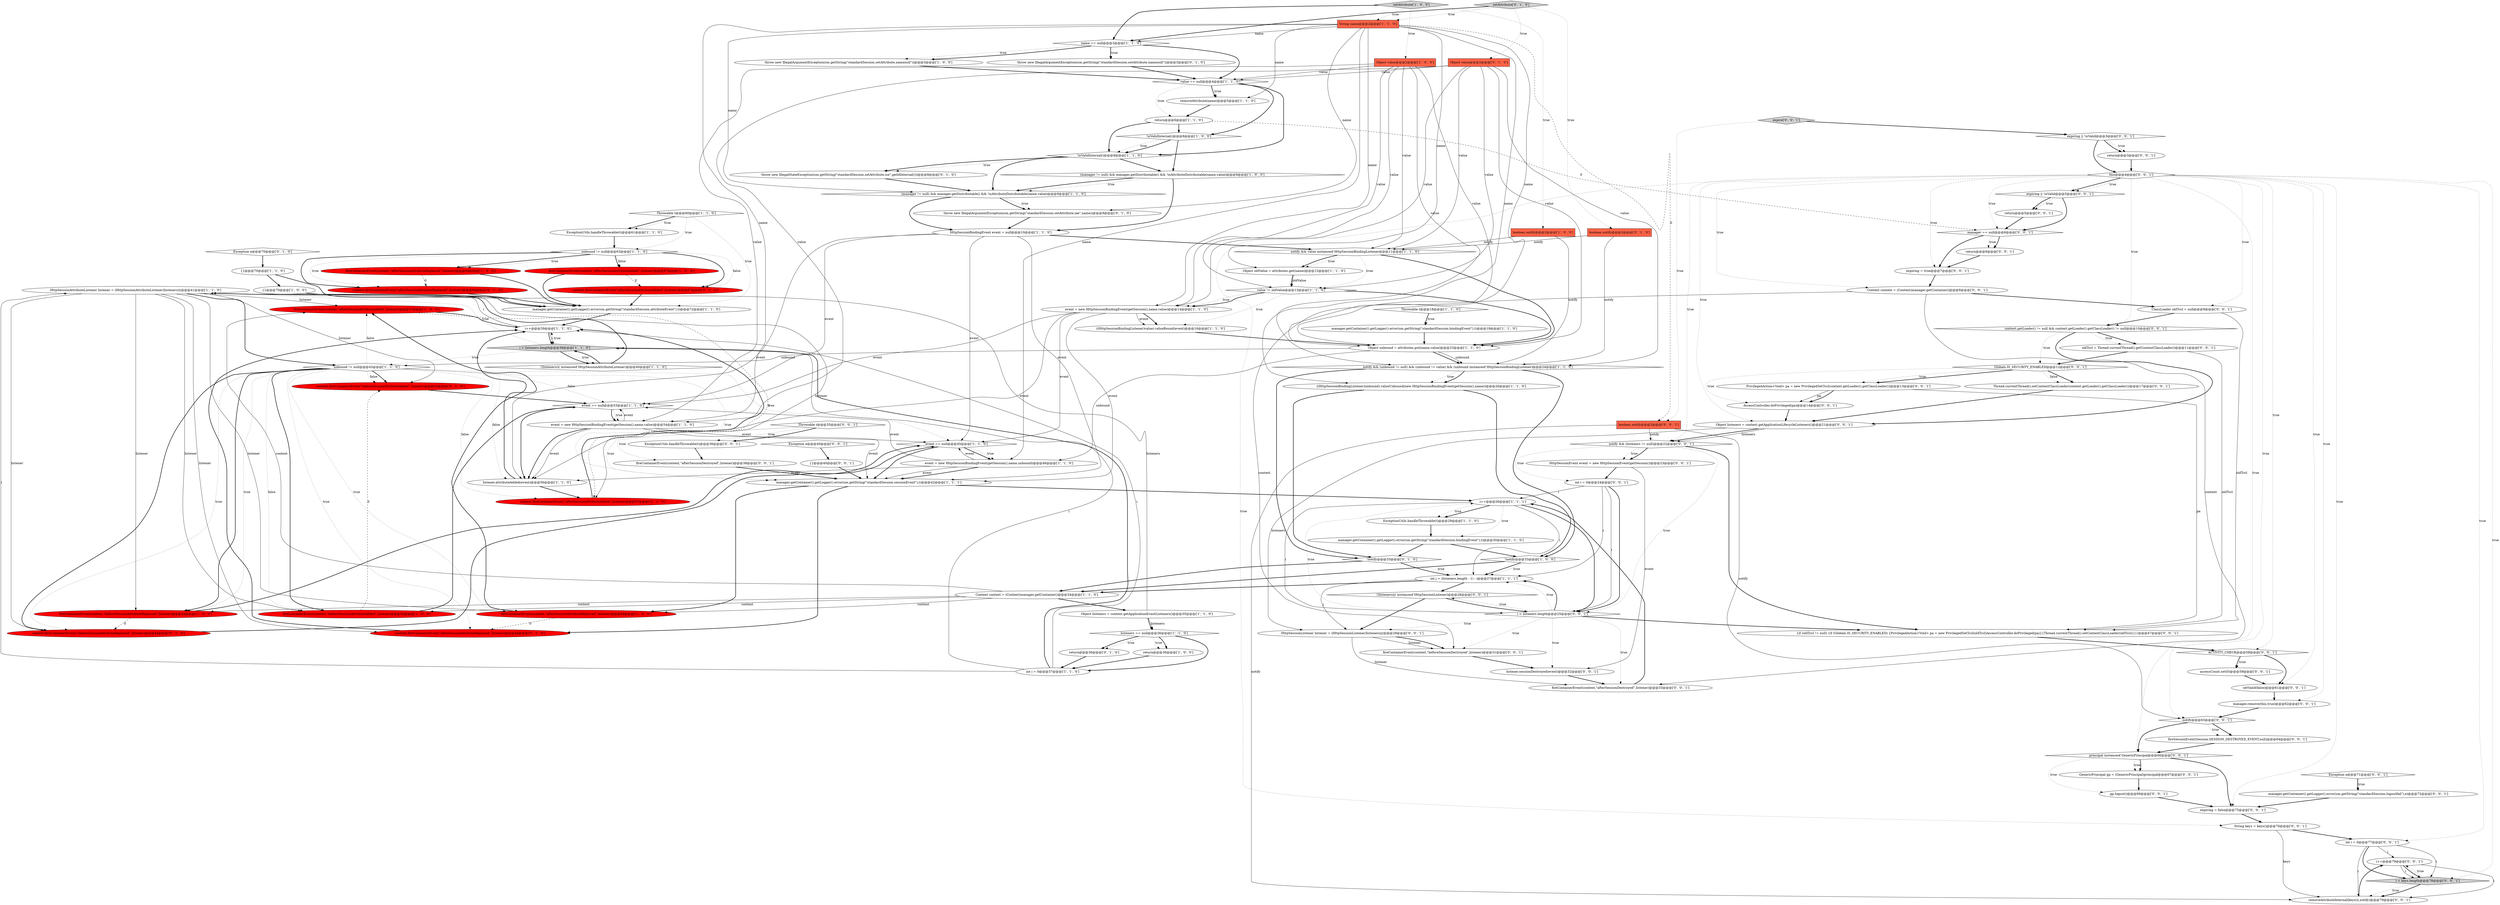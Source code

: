 digraph {
0 [style = filled, label = "HttpSessionAttributeListener listener = (HttpSessionAttributeListener)listeners(i(@@@41@@@['1', '1', '0']", fillcolor = white, shape = ellipse image = "AAA0AAABBB1BBB"];
12 [style = filled, label = "fireContainerEvent(context,\"afterSessionAttributeAdded\",listener)@@@57@@@['1', '0', '0']", fillcolor = red, shape = ellipse image = "AAA1AAABBB1BBB"];
103 [style = filled, label = "fireContainerEvent(context,\"afterSessionDestroyed\",listener)@@@38@@@['0', '0', '1']", fillcolor = white, shape = ellipse image = "AAA0AAABBB3BBB"];
53 [style = filled, label = "Object listeners = context.getApplicationEventListeners()@@@35@@@['1', '1', '0']", fillcolor = white, shape = ellipse image = "AAA0AAABBB1BBB"];
2 [style = filled, label = "ExceptionUtils.handleThrowable(t)@@@61@@@['1', '1', '0']", fillcolor = white, shape = ellipse image = "AAA0AAABBB1BBB"];
11 [style = filled, label = "listener.attributeAdded(event)@@@56@@@['1', '1', '0']", fillcolor = white, shape = ellipse image = "AAA0AAABBB1BBB"];
66 [style = filled, label = "context.fireContainerEvent(\"beforeSessionAttributeAdded\",listener)@@@52@@@['0', '1', '0']", fillcolor = red, shape = ellipse image = "AAA1AAABBB2BBB"];
37 [style = filled, label = "!notify@@@33@@@['1', '0', '0']", fillcolor = white, shape = diamond image = "AAA0AAABBB1BBB"];
19 [style = filled, label = "fireContainerEvent(context,\"beforeSessionAttributeAdded\",listener)@@@52@@@['1', '0', '0']", fillcolor = red, shape = ellipse image = "AAA1AAABBB1BBB"];
56 [style = filled, label = "event == null@@@53@@@['1', '1', '0']", fillcolor = white, shape = diamond image = "AAA0AAABBB1BBB"];
77 [style = filled, label = "oldTccl = Thread.currentThread().getContextClassLoader()@@@11@@@['0', '0', '1']", fillcolor = white, shape = ellipse image = "AAA0AAABBB3BBB"];
49 [style = filled, label = "fireContainerEvent(context,\"afterSessionAttributeReplaced\",listener)@@@64@@@['1', '0', '0']", fillcolor = red, shape = ellipse image = "AAA1AAABBB1BBB"];
98 [style = filled, label = "PrivilegedAction<Void> pa = new PrivilegedSetTccl(context.getLoader().getClassLoader())@@@13@@@['0', '0', '1']", fillcolor = white, shape = ellipse image = "AAA0AAABBB3BBB"];
90 [style = filled, label = "fireContainerEvent(context,\"afterSessionDestroyed\",listener)@@@33@@@['0', '0', '1']", fillcolor = white, shape = ellipse image = "AAA0AAABBB3BBB"];
7 [style = filled, label = "fireContainerEvent(context,\"afterSessionAttributeAdded\",listener)@@@67@@@['1', '0', '0']", fillcolor = red, shape = ellipse image = "AAA1AAABBB1BBB"];
15 [style = filled, label = "{}@@@70@@@['1', '0', '0']", fillcolor = white, shape = ellipse image = "AAA0AAABBB1BBB"];
109 [style = filled, label = "expiring = false@@@75@@@['0', '0', '1']", fillcolor = white, shape = ellipse image = "AAA0AAABBB3BBB"];
84 [style = filled, label = "{if (oldTccl != null) {if (Globals.IS_SECURITY_ENABLED) {PrivilegedAction<Void> pa = new PrivilegedSetTccl(oldTccl)AccessController.doPrivileged(pa)}{Thread.currentThread().setContextClassLoader(oldTccl)}}}@@@47@@@['0', '0', '1']", fillcolor = white, shape = ellipse image = "AAA0AAABBB3BBB"];
80 [style = filled, label = "notify@@@63@@@['0', '0', '1']", fillcolor = white, shape = diamond image = "AAA0AAABBB3BBB"];
97 [style = filled, label = "accessCount.set(0)@@@59@@@['0', '0', '1']", fillcolor = white, shape = ellipse image = "AAA0AAABBB3BBB"];
32 [style = filled, label = "name == null@@@3@@@['1', '1', '0']", fillcolor = white, shape = diamond image = "AAA0AAABBB1BBB"];
105 [style = filled, label = "this@@@4@@@['0', '0', '1']", fillcolor = white, shape = diamond image = "AAA0AAABBB3BBB"];
14 [style = filled, label = "value != oldValue@@@13@@@['1', '1', '0']", fillcolor = white, shape = diamond image = "AAA0AAABBB1BBB"];
113 [style = filled, label = "ACTIVITY_CHECK@@@58@@@['0', '0', '1']", fillcolor = white, shape = diamond image = "AAA0AAABBB3BBB"];
44 [style = filled, label = "event = new HttpSessionBindingEvent(getSession(),name,value)@@@14@@@['1', '1', '0']", fillcolor = white, shape = ellipse image = "AAA0AAABBB1BBB"];
33 [style = filled, label = "!(listeners(i( instanceof HttpSessionAttributeListener)@@@40@@@['1', '1', '0']", fillcolor = white, shape = diamond image = "AAA0AAABBB1BBB"];
27 [style = filled, label = "!isValidInternal()@@@8@@@['1', '0', '0']", fillcolor = white, shape = diamond image = "AAA0AAABBB1BBB"];
63 [style = filled, label = "throw new IllegalArgumentException(sm.getString(\"standardSession.setAttribute.namenull\"))@@@3@@@['0', '1', '0']", fillcolor = white, shape = ellipse image = "AAA0AAABBB2BBB"];
59 [style = filled, label = "context.fireContainerEvent(\"beforeSessionAttributeReplaced\",listener)@@@44@@@['0', '1', '0']", fillcolor = red, shape = ellipse image = "AAA1AAABBB2BBB"];
18 [style = filled, label = "((HttpSessionBindingListener)value).valueBound(event)@@@16@@@['1', '1', '0']", fillcolor = white, shape = ellipse image = "AAA0AAABBB1BBB"];
10 [style = filled, label = "Object oldValue = attributes.get(name)@@@12@@@['1', '1', '0']", fillcolor = white, shape = ellipse image = "AAA0AAABBB1BBB"];
68 [style = filled, label = "setAttribute['0', '1', '0']", fillcolor = lightgray, shape = diamond image = "AAA0AAABBB2BBB"];
92 [style = filled, label = "Thread.currentThread().setContextClassLoader(context.getLoader().getClassLoader())@@@17@@@['0', '0', '1']", fillcolor = white, shape = ellipse image = "AAA0AAABBB3BBB"];
69 [style = filled, label = "context.fireContainerEvent(\"afterSessionAttributeAdded\",listener)@@@67@@@['0', '1', '0']", fillcolor = red, shape = ellipse image = "AAA1AAABBB2BBB"];
6 [style = filled, label = "Context context = (Context)manager.getContainer()@@@34@@@['1', '1', '0']", fillcolor = white, shape = ellipse image = "AAA0AAABBB1BBB"];
121 [style = filled, label = "Throwable t@@@35@@@['0', '0', '1']", fillcolor = white, shape = diamond image = "AAA0AAABBB3BBB"];
9 [style = filled, label = "unbound != null@@@63@@@['1', '1', '0']", fillcolor = white, shape = diamond image = "AAA0AAABBB1BBB"];
51 [style = filled, label = "unbound != null@@@43@@@['1', '1', '0']", fillcolor = white, shape = diamond image = "AAA0AAABBB1BBB"];
74 [style = filled, label = "AccessController.doPrivileged(pa)@@@14@@@['0', '0', '1']", fillcolor = white, shape = ellipse image = "AAA0AAABBB3BBB"];
79 [style = filled, label = "!(listeners(j( instanceof HttpSessionListener)@@@28@@@['0', '0', '1']", fillcolor = white, shape = diamond image = "AAA0AAABBB3BBB"];
65 [style = filled, label = "context.fireContainerEvent(\"afterSessionAttributeReplaced\",listener)@@@49@@@['0', '1', '0']", fillcolor = red, shape = ellipse image = "AAA1AAABBB2BBB"];
31 [style = filled, label = "return@@@36@@@['1', '0', '0']", fillcolor = white, shape = ellipse image = "AAA0AAABBB1BBB"];
87 [style = filled, label = "GenericPrincipal gp = (GenericPrincipal)principal@@@67@@@['0', '0', '1']", fillcolor = white, shape = ellipse image = "AAA0AAABBB3BBB"];
17 [style = filled, label = "manager.getContainer().getLogger().error(sm.getString(\"standardSession.sessionEvent\"),t)@@@42@@@['1', '1', '1']", fillcolor = white, shape = ellipse image = "AAA0AAABBB1BBB"];
8 [style = filled, label = "event == null@@@45@@@['1', '1', '0']", fillcolor = white, shape = diamond image = "AAA0AAABBB1BBB"];
94 [style = filled, label = "gp.logout()@@@69@@@['0', '0', '1']", fillcolor = white, shape = ellipse image = "AAA0AAABBB3BBB"];
75 [style = filled, label = "ExceptionUtils.handleThrowable(t)@@@36@@@['0', '0', '1']", fillcolor = white, shape = ellipse image = "AAA0AAABBB3BBB"];
86 [style = filled, label = "manager == null@@@6@@@['0', '0', '1']", fillcolor = white, shape = diamond image = "AAA0AAABBB3BBB"];
112 [style = filled, label = "fireContainerEvent(context,\"beforeSessionDestroyed\",listener)@@@31@@@['0', '0', '1']", fillcolor = white, shape = ellipse image = "AAA0AAABBB3BBB"];
116 [style = filled, label = "boolean notify@@@2@@@['0', '0', '1']", fillcolor = tomato, shape = box image = "AAA0AAABBB3BBB"];
47 [style = filled, label = "(manager != null) && manager.getDistributable() && !isAttributeDistributable(name,value)@@@9@@@['1', '1', '0']", fillcolor = white, shape = diamond image = "AAA0AAABBB1BBB"];
76 [style = filled, label = "return@@@3@@@['0', '0', '1']", fillcolor = white, shape = ellipse image = "AAA0AAABBB3BBB"];
101 [style = filled, label = "Exception e@@@40@@@['0', '0', '1']", fillcolor = white, shape = diamond image = "AAA0AAABBB3BBB"];
115 [style = filled, label = "HttpSessionEvent event = new HttpSessionEvent(getSession())@@@23@@@['0', '0', '1']", fillcolor = white, shape = ellipse image = "AAA0AAABBB3BBB"];
117 [style = filled, label = "fireSessionEvent(Session.SESSION_DESTROYED_EVENT,null)@@@64@@@['0', '0', '1']", fillcolor = white, shape = ellipse image = "AAA0AAABBB3BBB"];
54 [style = filled, label = "ExceptionUtils.handleThrowable(t)@@@29@@@['1', '1', '0']", fillcolor = white, shape = ellipse image = "AAA0AAABBB1BBB"];
30 [style = filled, label = "notify && value instanceof HttpSessionBindingListener@@@11@@@['1', '1', '0']", fillcolor = white, shape = diamond image = "AAA0AAABBB1BBB"];
24 [style = filled, label = "i < listeners.length@@@38@@@['1', '1', '0']", fillcolor = lightgray, shape = diamond image = "AAA0AAABBB1BBB"];
60 [style = filled, label = "!notify@@@33@@@['0', '1', '0']", fillcolor = white, shape = diamond image = "AAA0AAABBB2BBB"];
26 [style = filled, label = "i++@@@26@@@['1', '1', '1']", fillcolor = white, shape = ellipse image = "AAA0AAABBB1BBB"];
64 [style = filled, label = "boolean notify@@@2@@@['0', '1', '0']", fillcolor = tomato, shape = box image = "AAA0AAABBB2BBB"];
110 [style = filled, label = "Context context = (Context)manager.getContainer()@@@8@@@['0', '0', '1']", fillcolor = white, shape = ellipse image = "AAA0AAABBB3BBB"];
120 [style = filled, label = "ClassLoader oldTccl = null@@@9@@@['0', '0', '1']", fillcolor = white, shape = ellipse image = "AAA0AAABBB3BBB"];
99 [style = filled, label = "principal instanceof GenericPrincipal@@@66@@@['0', '0', '1']", fillcolor = white, shape = diamond image = "AAA0AAABBB3BBB"];
58 [style = filled, label = "Exception e@@@70@@@['0', '1', '0']", fillcolor = white, shape = diamond image = "AAA0AAABBB2BBB"];
40 [style = filled, label = "int j = (listeners.length - 1) - i@@@27@@@['1', '1', '1']", fillcolor = white, shape = ellipse image = "AAA0AAABBB1BBB"];
78 [style = filled, label = "i++@@@79@@@['0', '0', '1']", fillcolor = white, shape = ellipse image = "AAA0AAABBB3BBB"];
91 [style = filled, label = "notify && (listeners != null)@@@22@@@['0', '0', '1']", fillcolor = white, shape = diamond image = "AAA0AAABBB3BBB"];
48 [style = filled, label = "listeners == null@@@36@@@['1', '1', '0']", fillcolor = white, shape = diamond image = "AAA0AAABBB1BBB"];
100 [style = filled, label = "Object listeners = context.getApplicationLifecycleListeners()@@@21@@@['0', '0', '1']", fillcolor = white, shape = ellipse image = "AAA0AAABBB3BBB"];
52 [style = filled, label = "boolean notify@@@2@@@['1', '0', '0']", fillcolor = tomato, shape = box image = "AAA0AAABBB1BBB"];
107 [style = filled, label = "listener.sessionDestroyed(event)@@@32@@@['0', '0', '1']", fillcolor = white, shape = ellipse image = "AAA0AAABBB3BBB"];
5 [style = filled, label = "notify && (unbound != null) && (unbound != value) && (unbound instanceof HttpSessionBindingListener)@@@24@@@['1', '1', '0']", fillcolor = white, shape = diamond image = "AAA0AAABBB1BBB"];
36 [style = filled, label = "int i = 0@@@37@@@['1', '1', '0']", fillcolor = white, shape = ellipse image = "AAA0AAABBB1BBB"];
96 [style = filled, label = "HttpSessionListener listener = (HttpSessionListener)listeners(j(@@@29@@@['0', '0', '1']", fillcolor = white, shape = ellipse image = "AAA0AAABBB3BBB"];
71 [style = filled, label = "context.fireContainerEvent(\"afterSessionAttributeReplaced\",listener)@@@64@@@['0', '1', '0']", fillcolor = red, shape = ellipse image = "AAA1AAABBB2BBB"];
55 [style = filled, label = "String name@@@2@@@['1', '1', '0']", fillcolor = tomato, shape = box image = "AAA0AAABBB1BBB"];
23 [style = filled, label = "fireContainerEvent(context,\"afterSessionAttributeReplaced\",listener)@@@49@@@['1', '0', '0']", fillcolor = red, shape = ellipse image = "AAA1AAABBB1BBB"];
16 [style = filled, label = "fireContainerEvent(context,\"beforeSessionAttributeReplaced\",listener)@@@44@@@['1', '0', '0']", fillcolor = red, shape = ellipse image = "AAA1AAABBB1BBB"];
67 [style = filled, label = "return@@@36@@@['0', '1', '0']", fillcolor = white, shape = ellipse image = "AAA0AAABBB2BBB"];
82 [style = filled, label = "return@@@6@@@['0', '0', '1']", fillcolor = white, shape = ellipse image = "AAA0AAABBB3BBB"];
50 [style = filled, label = "((HttpSessionBindingListener)unbound).valueUnbound(new HttpSessionBindingEvent(getSession(),name))@@@26@@@['1', '1', '0']", fillcolor = white, shape = ellipse image = "AAA0AAABBB1BBB"];
41 [style = filled, label = "i++@@@39@@@['1', '1', '0']", fillcolor = white, shape = ellipse image = "AAA0AAABBB1BBB"];
70 [style = filled, label = "context.fireContainerEvent(\"afterSessionAttributeAdded\",listener)@@@57@@@['0', '1', '0']", fillcolor = red, shape = ellipse image = "AAA1AAABBB2BBB"];
93 [style = filled, label = "expiring || !isValid@@@5@@@['0', '0', '1']", fillcolor = white, shape = diamond image = "AAA0AAABBB3BBB"];
119 [style = filled, label = "i < keys.length@@@78@@@['0', '0', '1']", fillcolor = lightgray, shape = diamond image = "AAA0AAABBB3BBB"];
102 [style = filled, label = "String keys = keys()@@@76@@@['0', '0', '1']", fillcolor = white, shape = ellipse image = "AAA0AAABBB3BBB"];
122 [style = filled, label = "int i = 0@@@77@@@['0', '0', '1']", fillcolor = white, shape = ellipse image = "AAA0AAABBB3BBB"];
83 [style = filled, label = "expire['0', '0', '1']", fillcolor = lightgray, shape = diamond image = "AAA0AAABBB3BBB"];
22 [style = filled, label = "Throwable t@@@60@@@['1', '1', '0']", fillcolor = white, shape = diamond image = "AAA0AAABBB1BBB"];
3 [style = filled, label = "Throwable t@@@18@@@['1', '1', '0']", fillcolor = white, shape = diamond image = "AAA0AAABBB1BBB"];
57 [style = filled, label = "throw new IllegalArgumentException(sm.getString(\"standardSession.setAttribute.iae\",name))@@@9@@@['0', '1', '0']", fillcolor = white, shape = ellipse image = "AAA0AAABBB2BBB"];
1 [style = filled, label = "event = new HttpSessionBindingEvent(getSession(),name,unbound)@@@46@@@['1', '1', '0']", fillcolor = white, shape = ellipse image = "AAA0AAABBB1BBB"];
106 [style = filled, label = "int i = 0@@@24@@@['0', '0', '1']", fillcolor = white, shape = ellipse image = "AAA0AAABBB3BBB"];
81 [style = filled, label = "expiring || !isValid@@@3@@@['0', '0', '1']", fillcolor = white, shape = diamond image = "AAA0AAABBB3BBB"];
108 [style = filled, label = "return@@@5@@@['0', '0', '1']", fillcolor = white, shape = ellipse image = "AAA0AAABBB3BBB"];
4 [style = filled, label = "removeAttribute(name)@@@5@@@['1', '1', '0']", fillcolor = white, shape = ellipse image = "AAA0AAABBB1BBB"];
25 [style = filled, label = "manager.getContainer().getLogger().error(sm.getString(\"standardSession.attributeEvent\"),t)@@@72@@@['1', '1', '0']", fillcolor = white, shape = ellipse image = "AAA0AAABBB1BBB"];
114 [style = filled, label = "removeAttributeInternal(keys(i(,notify)@@@79@@@['0', '0', '1']", fillcolor = white, shape = ellipse image = "AAA0AAABBB3BBB"];
89 [style = filled, label = "manager.getContainer().getLogger().error(sm.getString(\"standardSession.logoutfail\"),e)@@@72@@@['0', '0', '1']", fillcolor = white, shape = ellipse image = "AAA0AAABBB3BBB"];
85 [style = filled, label = "Globals.IS_SECURITY_ENABLED@@@12@@@['0', '0', '1']", fillcolor = white, shape = diamond image = "AAA0AAABBB3BBB"];
29 [style = filled, label = "(manager != null) && manager.getDistributable() && !isAttributeDistributable(name,value)@@@9@@@['1', '0', '0']", fillcolor = white, shape = diamond image = "AAA0AAABBB1BBB"];
21 [style = filled, label = "Object value@@@2@@@['1', '0', '0']", fillcolor = tomato, shape = box image = "AAA0AAABBB1BBB"];
46 [style = filled, label = "HttpSessionBindingEvent event = null@@@10@@@['1', '1', '0']", fillcolor = white, shape = ellipse image = "AAA0AAABBB1BBB"];
43 [style = filled, label = "manager.getContainer().getLogger().error(sm.getString(\"standardSession.bindingEvent\"),t)@@@30@@@['1', '1', '0']", fillcolor = white, shape = ellipse image = "AAA0AAABBB1BBB"];
61 [style = filled, label = "Object value@@@2@@@['0', '1', '0']", fillcolor = tomato, shape = box image = "AAA0AAABBB2BBB"];
35 [style = filled, label = "setAttribute['1', '0', '0']", fillcolor = lightgray, shape = diamond image = "AAA0AAABBB1BBB"];
39 [style = filled, label = "return@@@6@@@['1', '1', '0']", fillcolor = white, shape = ellipse image = "AAA0AAABBB1BBB"];
42 [style = filled, label = "!isValidInternal()@@@8@@@['1', '1', '0']", fillcolor = white, shape = diamond image = "AAA0AAABBB1BBB"];
13 [style = filled, label = "throw new IllegalArgumentException(sm.getString(\"standardSession.setAttribute.namenull\"))@@@3@@@['1', '0', '0']", fillcolor = white, shape = ellipse image = "AAA0AAABBB1BBB"];
20 [style = filled, label = "event = new HttpSessionBindingEvent(getSession(),name,value)@@@54@@@['1', '1', '0']", fillcolor = white, shape = ellipse image = "AAA0AAABBB1BBB"];
118 [style = filled, label = "expiring = true@@@7@@@['0', '0', '1']", fillcolor = white, shape = ellipse image = "AAA0AAABBB3BBB"];
95 [style = filled, label = "{}@@@40@@@['0', '0', '1']", fillcolor = white, shape = ellipse image = "AAA0AAABBB3BBB"];
38 [style = filled, label = "Object unbound = attributes.put(name,value)@@@23@@@['1', '1', '0']", fillcolor = white, shape = ellipse image = "AAA0AAABBB1BBB"];
73 [style = filled, label = "i < listeners.length@@@25@@@['0', '0', '1']", fillcolor = white, shape = diamond image = "AAA0AAABBB3BBB"];
34 [style = filled, label = "value == null@@@4@@@['1', '1', '0']", fillcolor = white, shape = diamond image = "AAA0AAABBB1BBB"];
45 [style = filled, label = "manager.getContainer().getLogger().error(sm.getString(\"standardSession.bindingEvent\"),t)@@@19@@@['1', '1', '0']", fillcolor = white, shape = ellipse image = "AAA0AAABBB1BBB"];
28 [style = filled, label = "{}@@@70@@@['1', '1', '0']", fillcolor = white, shape = ellipse image = "AAA0AAABBB1BBB"];
104 [style = filled, label = "setValid(false)@@@61@@@['0', '0', '1']", fillcolor = white, shape = ellipse image = "AAA0AAABBB3BBB"];
72 [style = filled, label = "manager.remove(this,true)@@@62@@@['0', '0', '1']", fillcolor = white, shape = ellipse image = "AAA0AAABBB3BBB"];
111 [style = filled, label = "Exception e@@@71@@@['0', '0', '1']", fillcolor = white, shape = diamond image = "AAA0AAABBB3BBB"];
88 [style = filled, label = "context.getLoader() != null && context.getLoader().getClassLoader() != null@@@10@@@['0', '0', '1']", fillcolor = white, shape = diamond image = "AAA0AAABBB3BBB"];
62 [style = filled, label = "throw new IllegalStateException(sm.getString(\"standardSession.setAttribute.ise\",getIdInternal()))@@@8@@@['0', '1', '0']", fillcolor = white, shape = ellipse image = "AAA0AAABBB2BBB"];
85->74 [style = dotted, label="true"];
15->25 [style = bold, label=""];
55->47 [style = solid, label="name"];
106->26 [style = solid, label="i"];
24->33 [style = dotted, label="true"];
73->112 [style = dotted, label="true"];
55->10 [style = solid, label="name"];
121->17 [style = dotted, label="true"];
93->86 [style = bold, label=""];
86->118 [style = bold, label=""];
33->0 [style = bold, label=""];
121->75 [style = dotted, label="true"];
29->46 [style = bold, label=""];
45->38 [style = bold, label=""];
28->25 [style = bold, label=""];
44->18 [style = bold, label=""];
32->13 [style = dotted, label="true"];
48->67 [style = dotted, label="true"];
118->110 [style = bold, label=""];
51->23 [style = dotted, label="true"];
51->56 [style = dotted, label="false"];
57->46 [style = bold, label=""];
36->41 [style = solid, label="i"];
116->91 [style = solid, label="notify"];
68->32 [style = bold, label=""];
21->38 [style = solid, label="value"];
120->84 [style = solid, label="oldTccl"];
39->86 [style = dashed, label="0"];
73->84 [style = bold, label=""];
1->17 [style = bold, label=""];
99->87 [style = dotted, label="true"];
26->43 [style = dotted, label="true"];
49->25 [style = bold, label=""];
119->78 [style = dotted, label="true"];
115->106 [style = bold, label=""];
40->79 [style = bold, label=""];
122->119 [style = bold, label=""];
105->100 [style = dotted, label="true"];
122->114 [style = solid, label="i"];
120->88 [style = bold, label=""];
27->42 [style = dotted, label="true"];
55->50 [style = solid, label="name"];
60->40 [style = dotted, label="true"];
105->122 [style = dotted, label="true"];
38->5 [style = bold, label=""];
105->110 [style = dotted, label="true"];
30->10 [style = dotted, label="true"];
25->41 [style = bold, label=""];
23->41 [style = bold, label=""];
1->56 [style = solid, label="event"];
85->98 [style = bold, label=""];
80->99 [style = bold, label=""];
98->74 [style = solid, label="pa"];
26->54 [style = bold, label=""];
105->120 [style = dotted, label="true"];
9->49 [style = bold, label=""];
49->71 [style = dashed, label="0"];
26->73 [style = bold, label=""];
78->114 [style = solid, label="i"];
5->60 [style = bold, label=""];
47->46 [style = bold, label=""];
55->32 [style = solid, label="name"];
43->37 [style = bold, label=""];
78->119 [style = solid, label="i"];
39->27 [style = bold, label=""];
93->108 [style = dotted, label="true"];
0->23 [style = solid, label="listener"];
0->51 [style = bold, label=""];
105->86 [style = dotted, label="true"];
56->20 [style = bold, label=""];
47->57 [style = dotted, label="true"];
32->13 [style = bold, label=""];
105->72 [style = dotted, label="true"];
66->56 [style = bold, label=""];
80->117 [style = bold, label=""];
81->76 [style = dotted, label="true"];
53->0 [style = solid, label="listeners"];
100->91 [style = bold, label=""];
102->122 [style = bold, label=""];
12->70 [style = dashed, label="0"];
63->34 [style = bold, label=""];
89->109 [style = bold, label=""];
0->59 [style = solid, label="listener"];
88->85 [style = dotted, label="true"];
88->100 [style = bold, label=""];
88->77 [style = bold, label=""];
110->90 [style = solid, label="context"];
116->114 [style = solid, label="notify"];
73->90 [style = dotted, label="true"];
8->1 [style = bold, label=""];
72->80 [style = bold, label=""];
46->11 [style = solid, label="event"];
101->95 [style = bold, label=""];
60->6 [style = bold, label=""];
52->30 [style = solid, label="notify"];
121->103 [style = dotted, label="true"];
5->37 [style = bold, label=""];
20->17 [style = solid, label="event"];
18->38 [style = bold, label=""];
113->97 [style = dotted, label="true"];
105->102 [style = dotted, label="true"];
94->109 [style = bold, label=""];
0->19 [style = solid, label="listener"];
64->30 [style = solid, label="notify"];
20->11 [style = solid, label="event"];
91->115 [style = dotted, label="true"];
102->114 [style = solid, label="keys"];
14->38 [style = bold, label=""];
100->91 [style = solid, label="listeners"];
51->16 [style = bold, label=""];
17->65 [style = bold, label=""];
38->51 [style = solid, label="unbound"];
8->17 [style = bold, label=""];
6->53 [style = bold, label=""];
113->97 [style = bold, label=""];
61->44 [style = solid, label="value"];
96->90 [style = solid, label="listener"];
30->10 [style = bold, label=""];
39->42 [style = bold, label=""];
51->16 [style = dotted, label="true"];
21->14 [style = solid, label="value"];
1->17 [style = solid, label="event"];
100->96 [style = solid, label="listeners"];
105->91 [style = dotted, label="true"];
54->43 [style = bold, label=""];
4->39 [style = bold, label=""];
3->45 [style = bold, label=""];
22->25 [style = dotted, label="true"];
65->41 [style = bold, label=""];
93->108 [style = bold, label=""];
41->0 [style = solid, label="i"];
116->80 [style = solid, label="notify"];
35->32 [style = bold, label=""];
26->54 [style = dotted, label="true"];
80->117 [style = dotted, label="true"];
96->112 [style = solid, label="listener"];
30->14 [style = dotted, label="true"];
53->48 [style = solid, label="listeners"];
111->89 [style = dotted, label="true"];
78->119 [style = bold, label=""];
34->4 [style = dotted, label="true"];
98->84 [style = solid, label="pa"];
77->85 [style = bold, label=""];
61->14 [style = solid, label="value"];
42->62 [style = bold, label=""];
5->50 [style = dotted, label="true"];
109->102 [style = bold, label=""];
51->12 [style = dotted, label="false"];
98->74 [style = bold, label=""];
30->38 [style = bold, label=""];
17->26 [style = bold, label=""];
28->15 [style = bold, label=""];
68->61 [style = dotted, label="true"];
79->96 [style = bold, label=""];
73->79 [style = dotted, label="true"];
51->11 [style = dotted, label="false"];
110->112 [style = solid, label="context"];
27->42 [style = bold, label=""];
51->59 [style = bold, label=""];
44->56 [style = solid, label="event"];
9->7 [style = dotted, label="false"];
70->41 [style = bold, label=""];
29->47 [style = dotted, label="true"];
55->38 [style = solid, label="name"];
55->4 [style = solid, label="name"];
61->30 [style = solid, label="value"];
3->45 [style = dotted, label="true"];
111->89 [style = bold, label=""];
40->96 [style = solid, label="j"];
44->11 [style = solid, label="event"];
51->19 [style = bold, label=""];
55->20 [style = solid, label="name"];
44->18 [style = solid, label="event"];
85->98 [style = dotted, label="true"];
71->25 [style = bold, label=""];
88->77 [style = dotted, label="true"];
42->62 [style = dotted, label="true"];
73->40 [style = dotted, label="true"];
83->116 [style = dotted, label="true"];
6->12 [style = solid, label="context"];
36->0 [style = solid, label="i"];
14->44 [style = dotted, label="true"];
38->5 [style = solid, label="unbound"];
61->38 [style = solid, label="value"];
97->104 [style = bold, label=""];
107->90 [style = bold, label=""];
73->40 [style = bold, label=""];
119->114 [style = dotted, label="true"];
14->18 [style = dotted, label="true"];
84->113 [style = bold, label=""];
1->8 [style = solid, label="event"];
46->17 [style = solid, label="event"];
51->19 [style = dotted, label="false"];
6->16 [style = solid, label="context"];
50->37 [style = bold, label=""];
0->16 [style = solid, label="listener"];
35->21 [style = dotted, label="true"];
11->12 [style = bold, label=""];
99->109 [style = bold, label=""];
21->44 [style = solid, label="value"];
2->9 [style = bold, label=""];
0->65 [style = solid, label="listener"];
12->41 [style = bold, label=""];
75->103 [style = bold, label=""];
36->24 [style = solid, label="i"];
0->12 [style = solid, label="listener"];
61->34 [style = solid, label="value"];
9->69 [style = dotted, label="false"];
55->44 [style = solid, label="name"];
20->8 [style = solid, label="event"];
105->119 [style = dotted, label="true"];
77->84 [style = solid, label="oldTccl"];
35->55 [style = dotted, label="true"];
27->29 [style = bold, label=""];
22->9 [style = dotted, label="true"];
61->20 [style = solid, label="value"];
24->51 [style = dotted, label="true"];
110->120 [style = bold, label=""];
105->88 [style = dotted, label="true"];
38->1 [style = solid, label="unbound"];
16->8 [style = bold, label=""];
105->104 [style = dotted, label="true"];
42->47 [style = bold, label=""];
31->36 [style = bold, label=""];
16->59 [style = dashed, label="0"];
59->8 [style = bold, label=""];
85->92 [style = bold, label=""];
10->14 [style = solid, label="oldValue"];
26->73 [style = solid, label="i"];
46->30 [style = bold, label=""];
86->82 [style = bold, label=""];
55->1 [style = solid, label="name"];
85->92 [style = dotted, label="false"];
50->60 [style = bold, label=""];
74->100 [style = bold, label=""];
33->24 [style = bold, label=""];
108->86 [style = bold, label=""];
61->5 [style = solid, label="value"];
51->65 [style = dotted, label="true"];
91->106 [style = dotted, label="true"];
64->5 [style = solid, label="notify"];
122->119 [style = solid, label="i"];
96->112 [style = bold, label=""];
51->59 [style = dotted, label="true"];
104->72 [style = bold, label=""];
112->107 [style = bold, label=""];
119->114 [style = bold, label=""];
122->78 [style = solid, label="i"];
20->56 [style = solid, label="event"];
105->118 [style = dotted, label="true"];
114->78 [style = bold, label=""];
121->75 [style = bold, label=""];
37->6 [style = bold, label=""];
23->65 [style = dashed, label="0"];
82->118 [style = bold, label=""];
81->105 [style = bold, label=""];
106->73 [style = solid, label="i"];
105->80 [style = dotted, label="true"];
48->67 [style = bold, label=""];
91->73 [style = dotted, label="true"];
51->8 [style = dotted, label="true"];
86->82 [style = dotted, label="true"];
34->4 [style = bold, label=""];
67->36 [style = bold, label=""];
69->25 [style = bold, label=""];
5->50 [style = bold, label=""];
56->20 [style = dotted, label="true"];
37->40 [style = bold, label=""];
51->66 [style = bold, label=""];
58->28 [style = bold, label=""];
43->60 [style = bold, label=""];
40->6 [style = bold, label=""];
115->107 [style = solid, label="event"];
9->71 [style = bold, label=""];
68->64 [style = dotted, label="true"];
32->63 [style = dotted, label="true"];
87->94 [style = bold, label=""];
21->20 [style = solid, label="value"];
44->8 [style = solid, label="event"];
32->34 [style = bold, label=""];
9->7 [style = bold, label=""];
42->29 [style = bold, label=""];
44->17 [style = solid, label="event"];
55->57 [style = solid, label="name"];
19->66 [style = dashed, label="0"];
32->63 [style = bold, label=""];
92->100 [style = bold, label=""];
36->24 [style = bold, label=""];
9->69 [style = bold, label=""];
91->115 [style = bold, label=""];
9->49 [style = dotted, label="true"];
9->71 [style = dotted, label="true"];
7->69 [style = dashed, label="0"];
21->30 [style = solid, label="value"];
51->70 [style = dotted, label="false"];
105->99 [style = dotted, label="true"];
53->48 [style = bold, label=""];
105->93 [style = bold, label=""];
29->47 [style = bold, label=""];
95->17 [style = bold, label=""];
1->11 [style = solid, label="event"];
13->34 [style = bold, label=""];
90->26 [style = bold, label=""];
10->14 [style = bold, label=""];
34->42 [style = bold, label=""];
105->109 [style = dotted, label="true"];
19->56 [style = bold, label=""];
46->56 [style = solid, label="event"];
41->24 [style = solid, label="i"];
47->57 [style = bold, label=""];
83->81 [style = bold, label=""];
103->17 [style = bold, label=""];
24->0 [style = dotted, label="true"];
68->55 [style = dotted, label="true"];
51->17 [style = dotted, label="true"];
73->26 [style = dotted, label="true"];
0->66 [style = solid, label="listener"];
56->11 [style = bold, label=""];
117->99 [style = bold, label=""];
22->2 [style = bold, label=""];
11->70 [style = bold, label=""];
113->104 [style = bold, label=""];
17->23 [style = bold, label=""];
34->39 [style = dotted, label="true"];
48->31 [style = bold, label=""];
46->8 [style = solid, label="event"];
24->33 [style = bold, label=""];
51->66 [style = dotted, label="false"];
21->34 [style = solid, label="value"];
52->5 [style = solid, label="notify"];
21->5 [style = solid, label="value"];
105->113 [style = dotted, label="true"];
105->93 [style = dotted, label="true"];
106->40 [style = solid, label="i"];
62->47 [style = bold, label=""];
91->84 [style = bold, label=""];
99->87 [style = bold, label=""];
20->11 [style = bold, label=""];
24->41 [style = dotted, label="true"];
48->36 [style = bold, label=""];
35->52 [style = dotted, label="true"];
73->96 [style = dotted, label="true"];
41->24 [style = bold, label=""];
48->31 [style = dotted, label="true"];
76->105 [style = bold, label=""];
73->107 [style = dotted, label="true"];
14->44 [style = bold, label=""];
79->73 [style = bold, label=""];
6->19 [style = solid, label="context"];
22->2 [style = dotted, label="true"];
55->116 [style = dashed, label="0"];
6->23 [style = solid, label="context"];
8->1 [style = dotted, label="true"];
0->70 [style = solid, label="listener"];
26->40 [style = solid, label="i"];
99->94 [style = dotted, label="true"];
60->40 [style = bold, label=""];
81->76 [style = bold, label=""];
106->73 [style = bold, label=""];
7->25 [style = bold, label=""];
37->40 [style = dotted, label="true"];
34->27 [style = bold, label=""];
}
